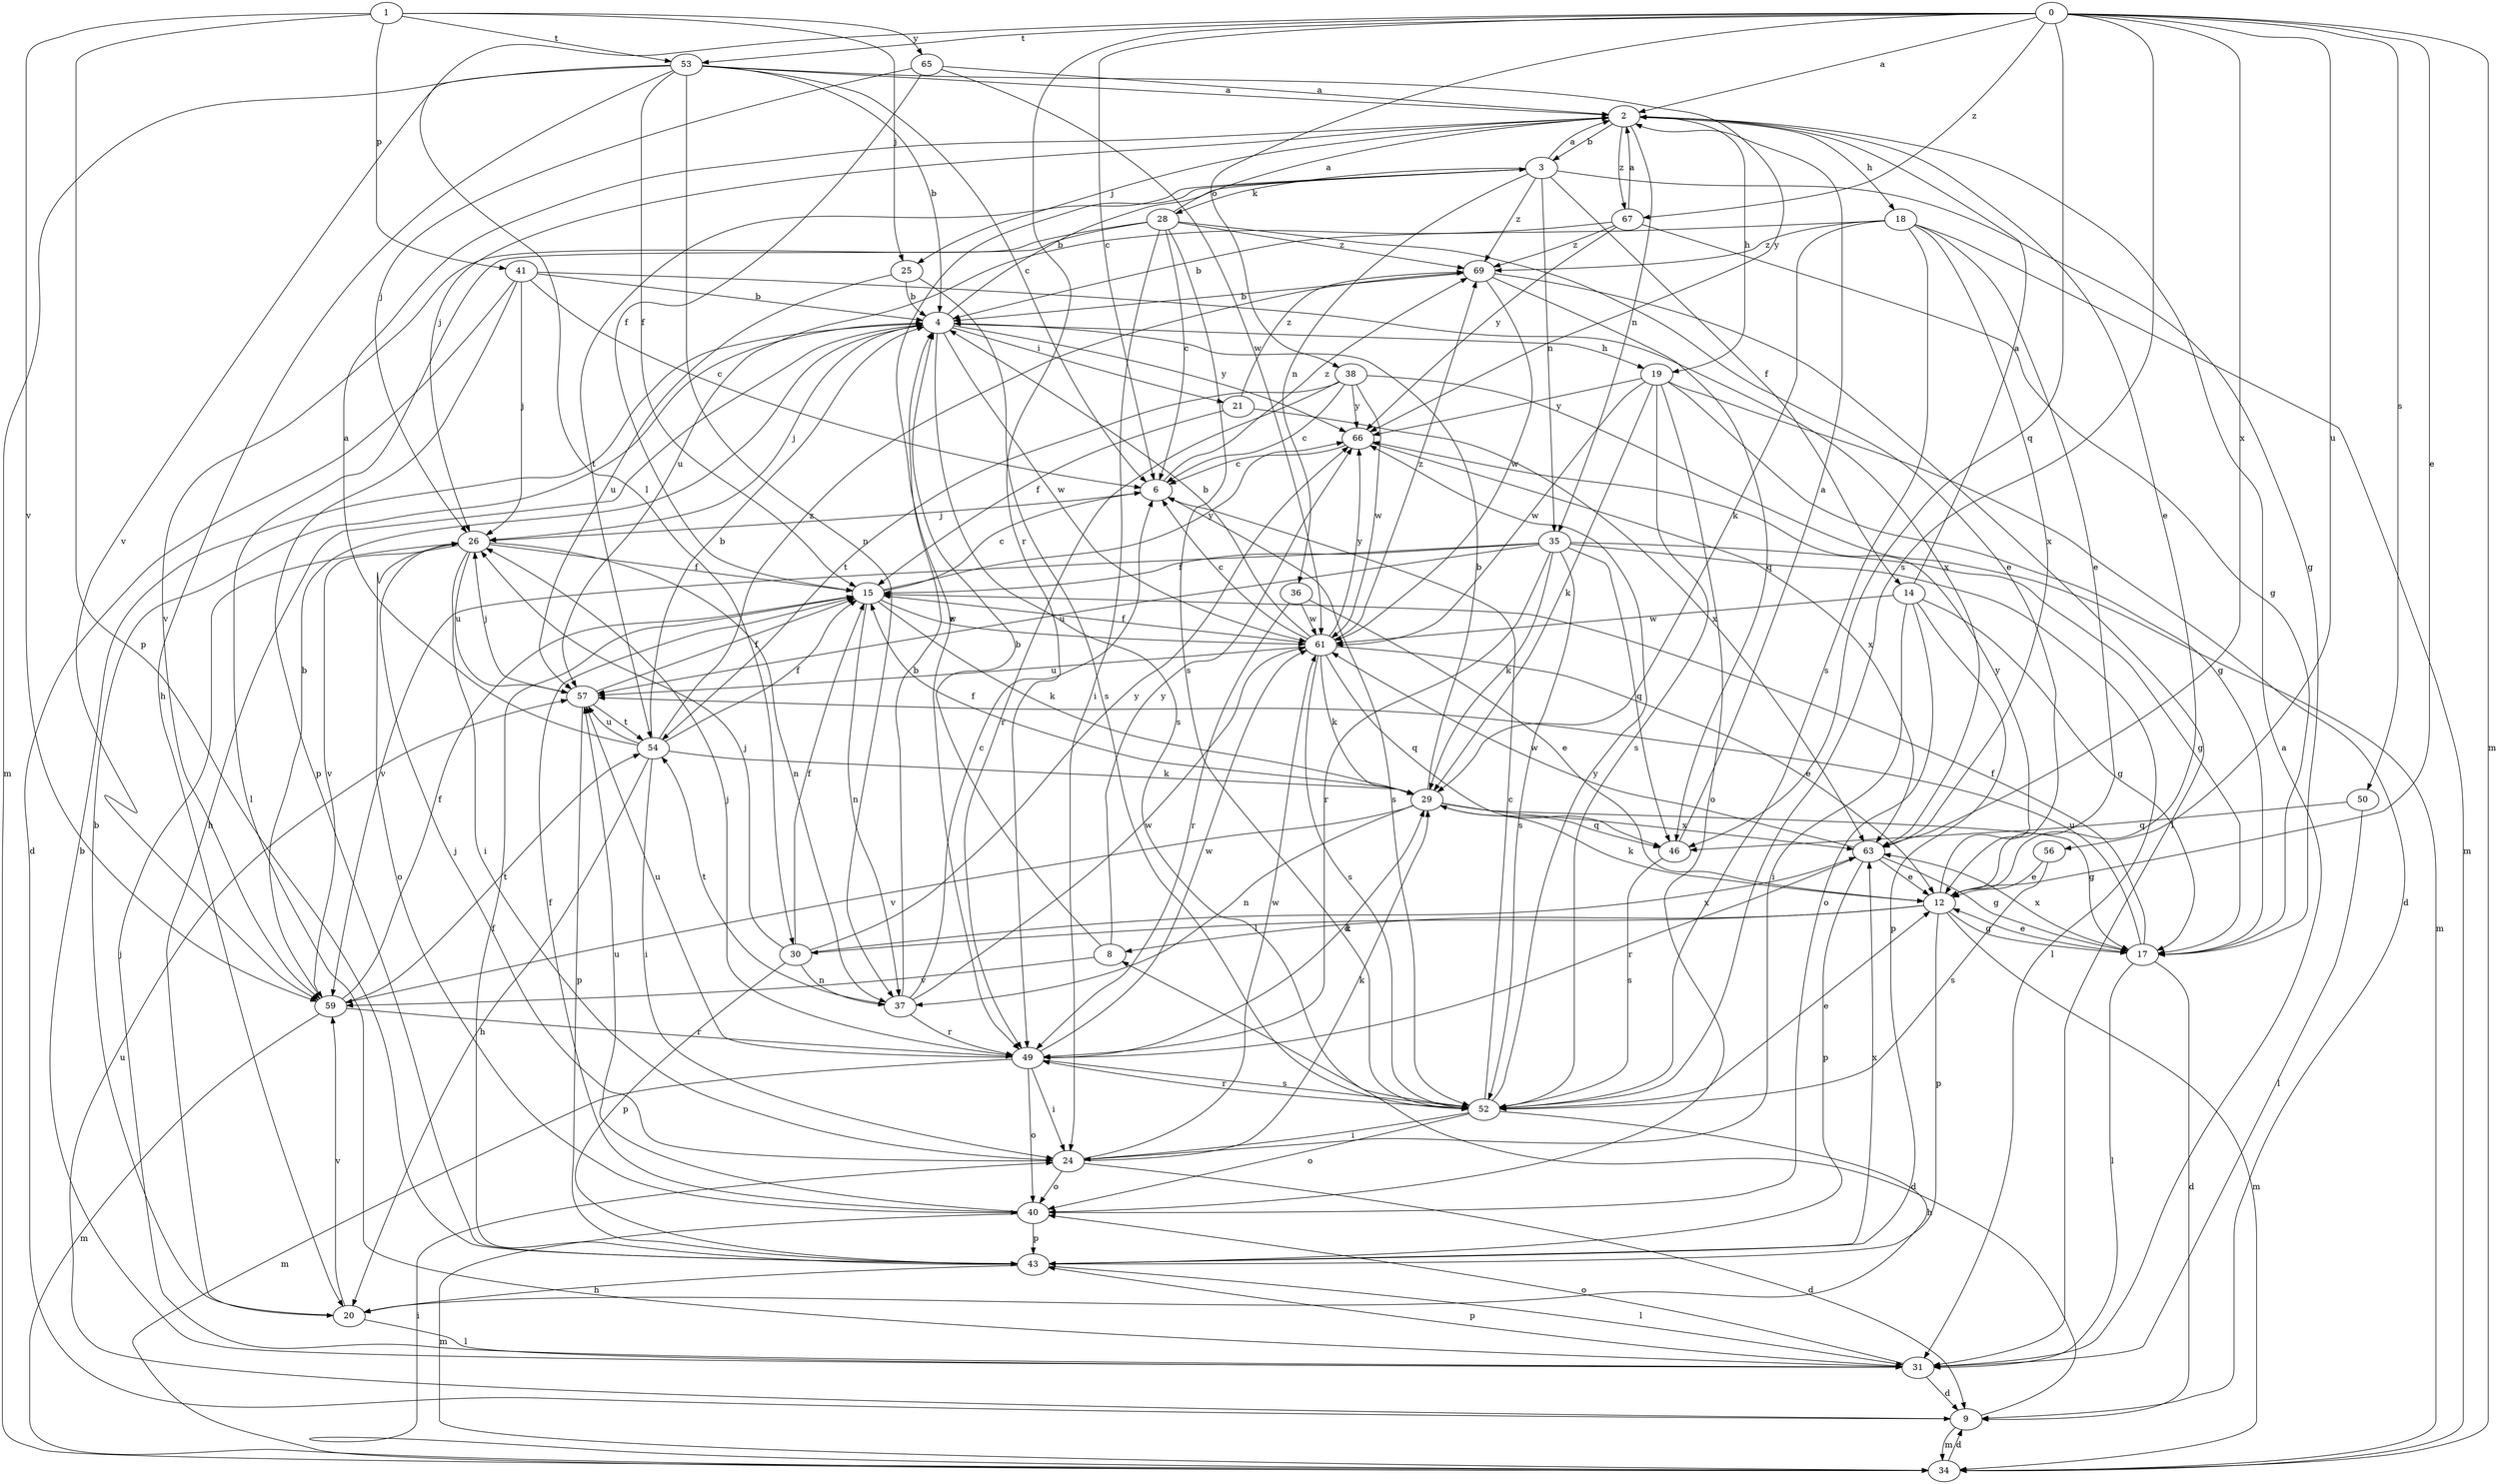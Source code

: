 strict digraph  {
0;
1;
2;
3;
4;
6;
8;
9;
12;
14;
15;
17;
18;
19;
20;
21;
24;
25;
26;
28;
29;
30;
31;
34;
35;
36;
37;
38;
40;
41;
43;
46;
49;
50;
52;
53;
54;
56;
57;
59;
61;
63;
65;
66;
67;
69;
0 -> 2  [label=a];
0 -> 6  [label=c];
0 -> 12  [label=e];
0 -> 30  [label=l];
0 -> 34  [label=m];
0 -> 38  [label=o];
0 -> 46  [label=q];
0 -> 49  [label=r];
0 -> 50  [label=s];
0 -> 52  [label=s];
0 -> 53  [label=t];
0 -> 56  [label=u];
0 -> 63  [label=x];
0 -> 67  [label=z];
1 -> 25  [label=j];
1 -> 41  [label=p];
1 -> 43  [label=p];
1 -> 53  [label=t];
1 -> 59  [label=v];
1 -> 65  [label=y];
2 -> 3  [label=b];
2 -> 12  [label=e];
2 -> 18  [label=h];
2 -> 19  [label=h];
2 -> 25  [label=j];
2 -> 26  [label=j];
2 -> 35  [label=n];
2 -> 67  [label=z];
3 -> 2  [label=a];
3 -> 14  [label=f];
3 -> 17  [label=g];
3 -> 28  [label=k];
3 -> 35  [label=n];
3 -> 36  [label=n];
3 -> 49  [label=r];
3 -> 54  [label=t];
3 -> 69  [label=z];
4 -> 3  [label=b];
4 -> 19  [label=h];
4 -> 20  [label=h];
4 -> 21  [label=i];
4 -> 26  [label=j];
4 -> 52  [label=s];
4 -> 61  [label=w];
4 -> 66  [label=y];
6 -> 26  [label=j];
6 -> 52  [label=s];
6 -> 69  [label=z];
8 -> 4  [label=b];
8 -> 59  [label=v];
8 -> 66  [label=y];
9 -> 8  [label=d];
9 -> 34  [label=m];
9 -> 57  [label=u];
12 -> 8  [label=d];
12 -> 17  [label=g];
12 -> 29  [label=k];
12 -> 30  [label=l];
12 -> 34  [label=m];
12 -> 43  [label=p];
12 -> 66  [label=y];
14 -> 2  [label=a];
14 -> 17  [label=g];
14 -> 24  [label=i];
14 -> 40  [label=o];
14 -> 43  [label=p];
14 -> 61  [label=w];
15 -> 6  [label=c];
15 -> 29  [label=k];
15 -> 37  [label=n];
15 -> 61  [label=w];
15 -> 66  [label=y];
17 -> 9  [label=d];
17 -> 12  [label=e];
17 -> 15  [label=f];
17 -> 31  [label=l];
17 -> 57  [label=u];
17 -> 63  [label=x];
18 -> 4  [label=b];
18 -> 12  [label=e];
18 -> 29  [label=k];
18 -> 34  [label=m];
18 -> 52  [label=s];
18 -> 63  [label=x];
18 -> 69  [label=z];
19 -> 9  [label=d];
19 -> 17  [label=g];
19 -> 29  [label=k];
19 -> 40  [label=o];
19 -> 52  [label=s];
19 -> 61  [label=w];
19 -> 66  [label=y];
20 -> 4  [label=b];
20 -> 31  [label=l];
20 -> 59  [label=v];
21 -> 15  [label=f];
21 -> 63  [label=x];
21 -> 69  [label=z];
24 -> 9  [label=d];
24 -> 26  [label=j];
24 -> 29  [label=k];
24 -> 40  [label=o];
24 -> 61  [label=w];
25 -> 4  [label=b];
25 -> 52  [label=s];
25 -> 57  [label=u];
26 -> 15  [label=f];
26 -> 24  [label=i];
26 -> 37  [label=n];
26 -> 40  [label=o];
26 -> 57  [label=u];
26 -> 59  [label=v];
28 -> 2  [label=a];
28 -> 6  [label=c];
28 -> 12  [label=e];
28 -> 24  [label=i];
28 -> 31  [label=l];
28 -> 52  [label=s];
28 -> 59  [label=v];
28 -> 69  [label=z];
29 -> 4  [label=b];
29 -> 15  [label=f];
29 -> 17  [label=g];
29 -> 37  [label=n];
29 -> 46  [label=q];
29 -> 59  [label=v];
29 -> 63  [label=x];
30 -> 15  [label=f];
30 -> 26  [label=j];
30 -> 37  [label=n];
30 -> 43  [label=p];
30 -> 63  [label=x];
30 -> 66  [label=y];
31 -> 2  [label=a];
31 -> 4  [label=b];
31 -> 9  [label=d];
31 -> 26  [label=j];
31 -> 40  [label=o];
31 -> 43  [label=p];
34 -> 9  [label=d];
34 -> 24  [label=i];
35 -> 15  [label=f];
35 -> 17  [label=g];
35 -> 29  [label=k];
35 -> 31  [label=l];
35 -> 46  [label=q];
35 -> 49  [label=r];
35 -> 52  [label=s];
35 -> 57  [label=u];
35 -> 59  [label=v];
36 -> 12  [label=e];
36 -> 49  [label=r];
36 -> 61  [label=w];
37 -> 4  [label=b];
37 -> 6  [label=c];
37 -> 49  [label=r];
37 -> 54  [label=t];
37 -> 61  [label=w];
38 -> 6  [label=c];
38 -> 34  [label=m];
38 -> 49  [label=r];
38 -> 54  [label=t];
38 -> 61  [label=w];
38 -> 66  [label=y];
40 -> 15  [label=f];
40 -> 34  [label=m];
40 -> 43  [label=p];
40 -> 57  [label=u];
41 -> 4  [label=b];
41 -> 6  [label=c];
41 -> 9  [label=d];
41 -> 26  [label=j];
41 -> 43  [label=p];
41 -> 63  [label=x];
43 -> 15  [label=f];
43 -> 20  [label=h];
43 -> 31  [label=l];
43 -> 63  [label=x];
46 -> 2  [label=a];
46 -> 52  [label=s];
49 -> 24  [label=i];
49 -> 26  [label=j];
49 -> 29  [label=k];
49 -> 34  [label=m];
49 -> 40  [label=o];
49 -> 52  [label=s];
49 -> 57  [label=u];
49 -> 61  [label=w];
50 -> 31  [label=l];
50 -> 46  [label=q];
52 -> 6  [label=c];
52 -> 12  [label=e];
52 -> 20  [label=h];
52 -> 24  [label=i];
52 -> 40  [label=o];
52 -> 49  [label=r];
52 -> 66  [label=y];
53 -> 2  [label=a];
53 -> 4  [label=b];
53 -> 6  [label=c];
53 -> 15  [label=f];
53 -> 20  [label=h];
53 -> 34  [label=m];
53 -> 37  [label=n];
53 -> 59  [label=v];
53 -> 66  [label=y];
54 -> 2  [label=a];
54 -> 4  [label=b];
54 -> 15  [label=f];
54 -> 20  [label=h];
54 -> 24  [label=i];
54 -> 29  [label=k];
54 -> 57  [label=u];
54 -> 69  [label=z];
56 -> 12  [label=e];
56 -> 52  [label=s];
57 -> 15  [label=f];
57 -> 26  [label=j];
57 -> 43  [label=p];
57 -> 54  [label=t];
59 -> 4  [label=b];
59 -> 15  [label=f];
59 -> 34  [label=m];
59 -> 49  [label=r];
59 -> 54  [label=t];
61 -> 4  [label=b];
61 -> 6  [label=c];
61 -> 12  [label=e];
61 -> 15  [label=f];
61 -> 29  [label=k];
61 -> 46  [label=q];
61 -> 52  [label=s];
61 -> 57  [label=u];
61 -> 66  [label=y];
61 -> 69  [label=z];
63 -> 12  [label=e];
63 -> 17  [label=g];
63 -> 43  [label=p];
63 -> 49  [label=r];
63 -> 61  [label=w];
65 -> 2  [label=a];
65 -> 15  [label=f];
65 -> 26  [label=j];
65 -> 61  [label=w];
66 -> 6  [label=c];
66 -> 63  [label=x];
67 -> 2  [label=a];
67 -> 17  [label=g];
67 -> 57  [label=u];
67 -> 66  [label=y];
67 -> 69  [label=z];
69 -> 4  [label=b];
69 -> 31  [label=l];
69 -> 46  [label=q];
69 -> 61  [label=w];
}
